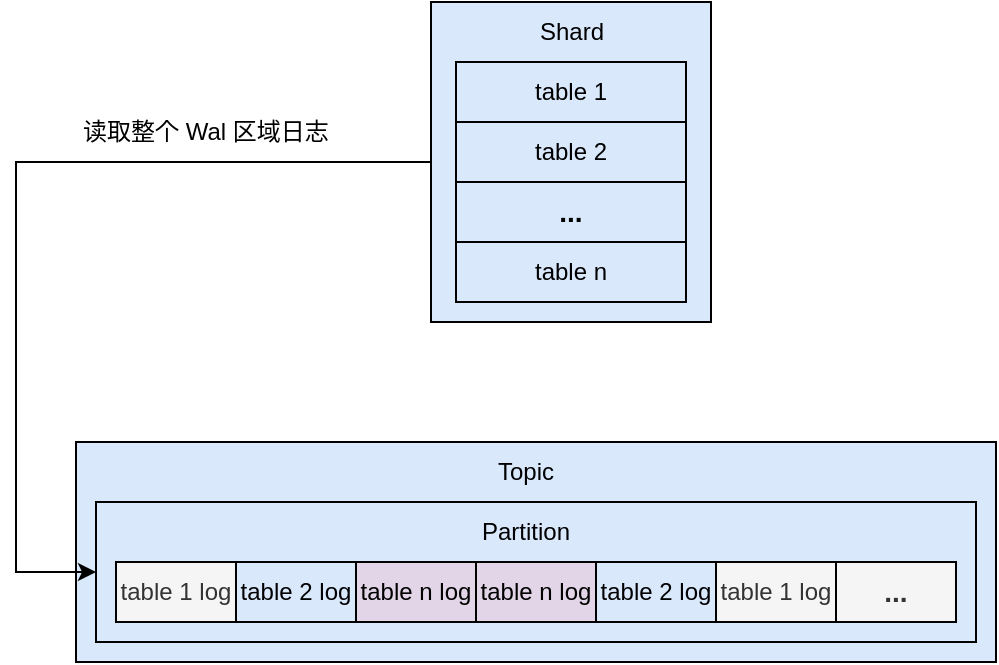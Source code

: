 <mxfile version="21.6.2" type="github">
  <diagram name="第 1 页" id="0GmFkMgzQ_L441JELKV-">
    <mxGraphModel dx="1256" dy="571" grid="1" gridSize="10" guides="1" tooltips="1" connect="1" arrows="1" fold="1" page="1" pageScale="1" pageWidth="827" pageHeight="1169" math="0" shadow="0">
      <root>
        <mxCell id="0" />
        <mxCell id="1" parent="0" />
        <mxCell id="h_qhhmiyR77sU7VeCdeQ-52" value="" style="rounded=0;whiteSpace=wrap;html=1;fillColor=#dae8fc;strokeColor=#000000;" vertex="1" parent="1">
          <mxGeometry x="220" y="320" width="460" height="110" as="geometry" />
        </mxCell>
        <mxCell id="h_qhhmiyR77sU7VeCdeQ-76" style="edgeStyle=orthogonalEdgeStyle;rounded=0;orthogonalLoop=1;jettySize=auto;html=1;exitX=0;exitY=0.5;exitDx=0;exitDy=0;entryX=0;entryY=0.5;entryDx=0;entryDy=0;" edge="1" parent="1" source="h_qhhmiyR77sU7VeCdeQ-51" target="h_qhhmiyR77sU7VeCdeQ-53">
          <mxGeometry relative="1" as="geometry">
            <Array as="points">
              <mxPoint x="190" y="180" />
              <mxPoint x="190" y="385" />
            </Array>
          </mxGeometry>
        </mxCell>
        <mxCell id="h_qhhmiyR77sU7VeCdeQ-51" value="" style="rounded=0;whiteSpace=wrap;html=1;fillColor=#dae8fc;strokeColor=#000000;" vertex="1" parent="1">
          <mxGeometry x="397.5" y="100" width="140" height="160" as="geometry" />
        </mxCell>
        <mxCell id="h_qhhmiyR77sU7VeCdeQ-53" value="" style="rounded=0;whiteSpace=wrap;html=1;fillColor=#dae8fc;strokeColor=#000000;" vertex="1" parent="1">
          <mxGeometry x="230" y="350" width="440" height="70" as="geometry" />
        </mxCell>
        <mxCell id="h_qhhmiyR77sU7VeCdeQ-54" value="table 1 log" style="rounded=0;whiteSpace=wrap;html=1;labelBackgroundColor=none;fillColor=#f5f5f5;strokeColor=#000000;fontColor=#333333;" vertex="1" parent="1">
          <mxGeometry x="240" y="380" width="60" height="30" as="geometry" />
        </mxCell>
        <mxCell id="h_qhhmiyR77sU7VeCdeQ-55" value="table 2 log" style="rounded=0;whiteSpace=wrap;html=1;labelBackgroundColor=none;fillColor=#dae8fc;strokeColor=#000000;" vertex="1" parent="1">
          <mxGeometry x="300" y="380" width="60" height="30" as="geometry" />
        </mxCell>
        <mxCell id="h_qhhmiyR77sU7VeCdeQ-56" value="table n log" style="rounded=0;whiteSpace=wrap;html=1;labelBackgroundColor=none;fillColor=#e1d5e7;strokeColor=#000000;" vertex="1" parent="1">
          <mxGeometry x="360" y="380" width="60" height="30" as="geometry" />
        </mxCell>
        <mxCell id="h_qhhmiyR77sU7VeCdeQ-57" value="table n log" style="rounded=0;whiteSpace=wrap;html=1;labelBackgroundColor=none;fillColor=#e1d5e7;strokeColor=#000000;" vertex="1" parent="1">
          <mxGeometry x="420" y="380" width="60" height="30" as="geometry" />
        </mxCell>
        <mxCell id="h_qhhmiyR77sU7VeCdeQ-58" value="table 2 log" style="rounded=0;whiteSpace=wrap;html=1;labelBackgroundColor=none;fillColor=#dae8fc;strokeColor=#000000;" vertex="1" parent="1">
          <mxGeometry x="480" y="380" width="60" height="30" as="geometry" />
        </mxCell>
        <mxCell id="h_qhhmiyR77sU7VeCdeQ-59" value="table 1 log" style="rounded=0;whiteSpace=wrap;html=1;labelBackgroundColor=none;fillColor=#f5f5f5;strokeColor=#000000;fontColor=#333333;" vertex="1" parent="1">
          <mxGeometry x="540" y="380" width="60" height="30" as="geometry" />
        </mxCell>
        <mxCell id="h_qhhmiyR77sU7VeCdeQ-60" value="&lt;b&gt;&lt;font style=&quot;font-size: 14px;&quot;&gt;...&lt;/font&gt;&lt;/b&gt;" style="rounded=0;whiteSpace=wrap;html=1;labelBackgroundColor=none;fillColor=#f5f5f5;strokeColor=#000000;fontColor=#333333;" vertex="1" parent="1">
          <mxGeometry x="600" y="380" width="60" height="30" as="geometry" />
        </mxCell>
        <mxCell id="h_qhhmiyR77sU7VeCdeQ-61" value="Partition" style="text;html=1;strokeColor=none;fillColor=none;align=center;verticalAlign=middle;whiteSpace=wrap;rounded=0;" vertex="1" parent="1">
          <mxGeometry x="415" y="350" width="60" height="30" as="geometry" />
        </mxCell>
        <mxCell id="h_qhhmiyR77sU7VeCdeQ-62" value="Topic" style="text;html=1;strokeColor=none;fillColor=none;align=center;verticalAlign=middle;whiteSpace=wrap;rounded=0;" vertex="1" parent="1">
          <mxGeometry x="415" y="320" width="60" height="30" as="geometry" />
        </mxCell>
        <mxCell id="h_qhhmiyR77sU7VeCdeQ-63" value="读取整个 Wal 区域日志" style="text;html=1;strokeColor=none;fillColor=none;align=center;verticalAlign=middle;whiteSpace=wrap;rounded=0;" vertex="1" parent="1">
          <mxGeometry x="220" y="150" width="130" height="30" as="geometry" />
        </mxCell>
        <mxCell id="h_qhhmiyR77sU7VeCdeQ-67" value="table 1" style="rounded=0;whiteSpace=wrap;html=1;fillColor=#dae8fc;strokeColor=#000000;" vertex="1" parent="1">
          <mxGeometry x="410" y="130" width="115" height="30" as="geometry" />
        </mxCell>
        <mxCell id="h_qhhmiyR77sU7VeCdeQ-69" value="table 2" style="rounded=0;whiteSpace=wrap;html=1;fillColor=#dae8fc;strokeColor=#000000;" vertex="1" parent="1">
          <mxGeometry x="410" y="160" width="115" height="30" as="geometry" />
        </mxCell>
        <mxCell id="h_qhhmiyR77sU7VeCdeQ-70" value="&lt;font style=&quot;font-size: 14px;&quot;&gt;&lt;b&gt;...&lt;/b&gt;&lt;/font&gt;" style="rounded=0;whiteSpace=wrap;html=1;fillColor=#dae8fc;strokeColor=#000000;" vertex="1" parent="1">
          <mxGeometry x="410" y="190" width="115" height="30" as="geometry" />
        </mxCell>
        <mxCell id="h_qhhmiyR77sU7VeCdeQ-72" value="table n" style="rounded=0;whiteSpace=wrap;html=1;fillColor=#dae8fc;strokeColor=#000000;" vertex="1" parent="1">
          <mxGeometry x="410" y="220" width="115" height="30" as="geometry" />
        </mxCell>
        <mxCell id="h_qhhmiyR77sU7VeCdeQ-73" value="Shard" style="text;html=1;strokeColor=none;fillColor=none;align=center;verticalAlign=middle;whiteSpace=wrap;rounded=0;" vertex="1" parent="1">
          <mxGeometry x="438" y="100" width="60" height="30" as="geometry" />
        </mxCell>
      </root>
    </mxGraphModel>
  </diagram>
</mxfile>
